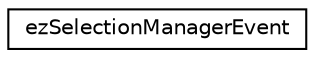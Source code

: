 digraph "Graphical Class Hierarchy"
{
 // LATEX_PDF_SIZE
  edge [fontname="Helvetica",fontsize="10",labelfontname="Helvetica",labelfontsize="10"];
  node [fontname="Helvetica",fontsize="10",shape=record];
  rankdir="LR";
  Node0 [label="ezSelectionManagerEvent",height=0.2,width=0.4,color="black", fillcolor="white", style="filled",URL="$da/df9/structez_selection_manager_event.htm",tooltip=" "];
}
